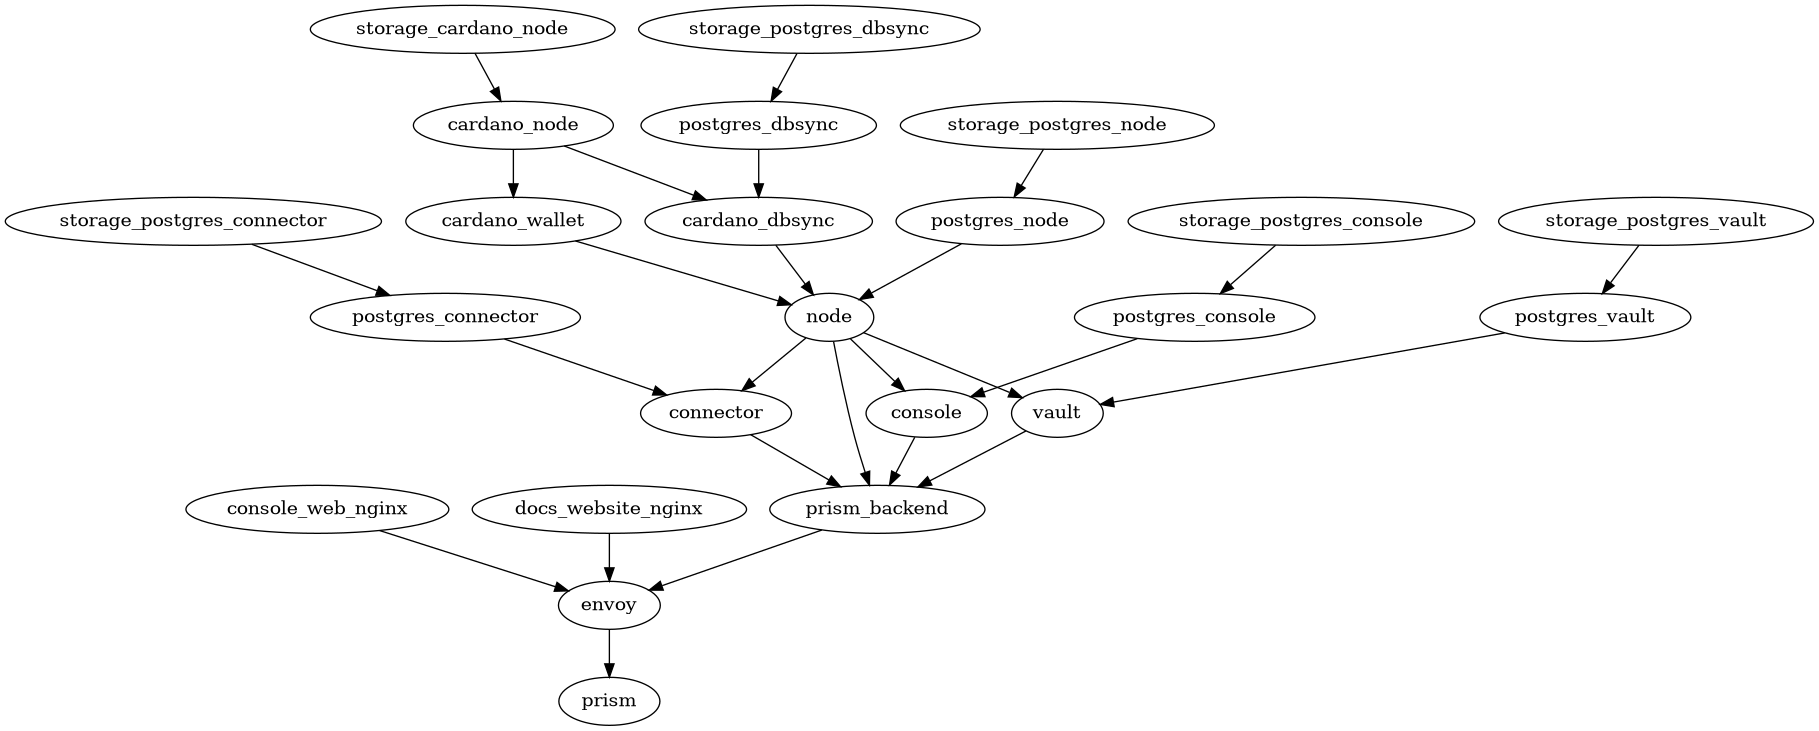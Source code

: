 @startuml
digraph prism_on_premise_deployment {
  # this is deployment dependency graph:
  # - nodes with no dependencies are the first to be deployed.
  # - nodes with dependencies can be deployed only after its dependencies.
  # - "a -> b" means that "b" can be deployed only when "a" is ready.
  # - a topological order can allow us to deploy services in parallel and in the right order.

  # prism is the whole deployment without considering how to talk to it from the public internet
  prism

  # cardano components
  cardano_node
  cardano_wallet
  cardano_dbsync
  
  # storage components
  # each of these likely needs to RAID
  storage_postgres_node
  storage_postgres_connector
  storage_postgres_vault
  storage_postgres_console
  storage_postgres_dbsync
  storage_cardano_node

  # postgres databases
  # each of these likely needs multiple instances with replication, and,
  # possibly, a connection pool like PgBouncer
  postgres_node
  postgres_connector
  postgres_vault
  postgres_console
  postgres_dbsync

  # each postgres instance needs storage
  storage_postgres_node -> postgres_node
  storage_postgres_connector -> postgres_connector
  storage_postgres_vault -> postgres_vault
  storage_postgres_console -> postgres_console
  storage_postgres_dbsync -> postgres_dbsync

  # cardano node requires storage because the blockchain data is huge
  storage_cardano_node -> cardano_node
  postgres_dbsync -> cardano_dbsync

  # the prism backend services
  # each of these likely needs many instances and a load balancer in front
  "node"
  connector
  console
  vault

  console_web_nginx
  docs_website_nginx

  postgres_node -> "node"
  postgres_connector -> connector
  postgres_vault -> vault
  postgres_console -> console

  cardano_node -> cardano_wallet
  cardano_node -> cardano_dbsync

  cardano_wallet -> "node"
  cardano_dbsync -> "node"

  "node" -> connector
  "node" -> console
  "node" -> vault

  "node" -> prism_backend
  connector -> prism_backend
  vault -> prism_backend
  console -> prism_backend

  prism_backend -> envoy
  docs_website_nginx -> envoy
  console_web_nginx -> envoy

  envoy -> prism
}
@enduml
